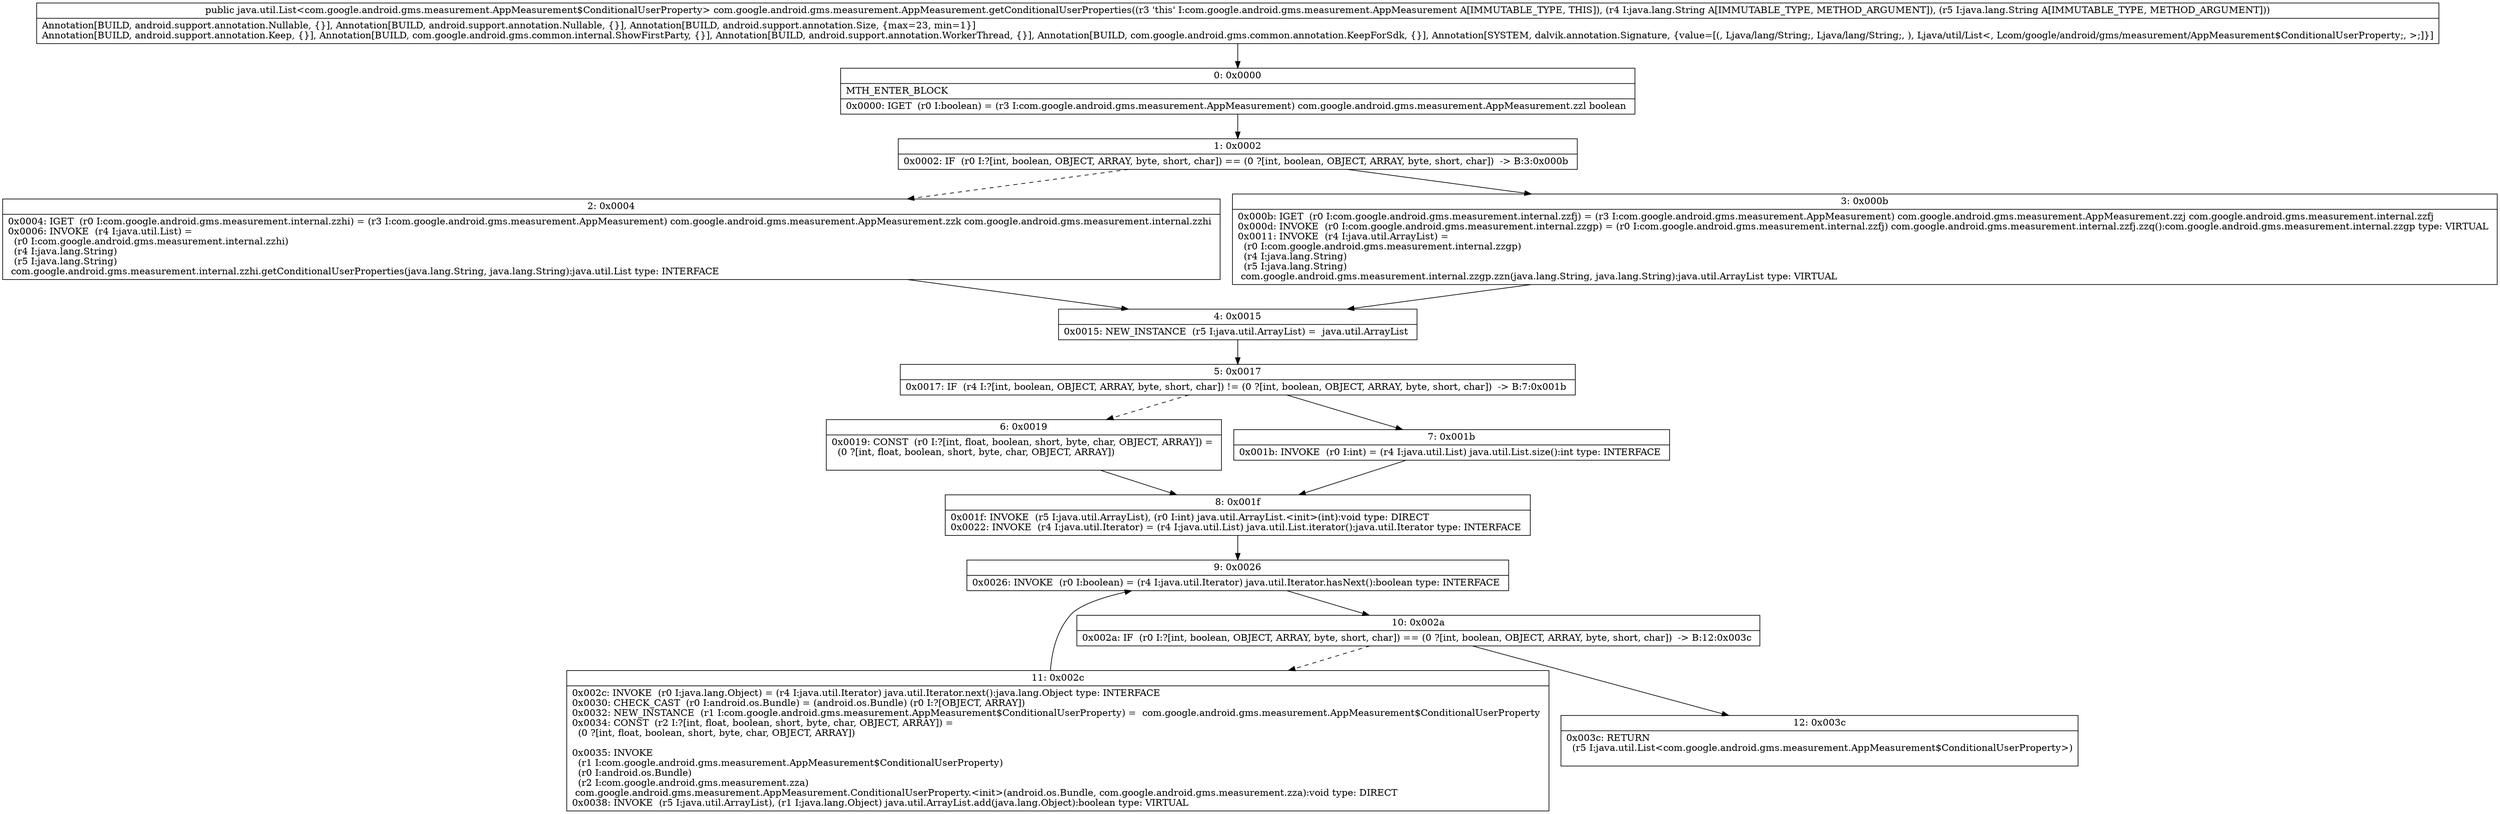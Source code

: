 digraph "CFG forcom.google.android.gms.measurement.AppMeasurement.getConditionalUserProperties(Ljava\/lang\/String;Ljava\/lang\/String;)Ljava\/util\/List;" {
Node_0 [shape=record,label="{0\:\ 0x0000|MTH_ENTER_BLOCK\l|0x0000: IGET  (r0 I:boolean) = (r3 I:com.google.android.gms.measurement.AppMeasurement) com.google.android.gms.measurement.AppMeasurement.zzl boolean \l}"];
Node_1 [shape=record,label="{1\:\ 0x0002|0x0002: IF  (r0 I:?[int, boolean, OBJECT, ARRAY, byte, short, char]) == (0 ?[int, boolean, OBJECT, ARRAY, byte, short, char])  \-\> B:3:0x000b \l}"];
Node_2 [shape=record,label="{2\:\ 0x0004|0x0004: IGET  (r0 I:com.google.android.gms.measurement.internal.zzhi) = (r3 I:com.google.android.gms.measurement.AppMeasurement) com.google.android.gms.measurement.AppMeasurement.zzk com.google.android.gms.measurement.internal.zzhi \l0x0006: INVOKE  (r4 I:java.util.List) = \l  (r0 I:com.google.android.gms.measurement.internal.zzhi)\l  (r4 I:java.lang.String)\l  (r5 I:java.lang.String)\l com.google.android.gms.measurement.internal.zzhi.getConditionalUserProperties(java.lang.String, java.lang.String):java.util.List type: INTERFACE \l}"];
Node_3 [shape=record,label="{3\:\ 0x000b|0x000b: IGET  (r0 I:com.google.android.gms.measurement.internal.zzfj) = (r3 I:com.google.android.gms.measurement.AppMeasurement) com.google.android.gms.measurement.AppMeasurement.zzj com.google.android.gms.measurement.internal.zzfj \l0x000d: INVOKE  (r0 I:com.google.android.gms.measurement.internal.zzgp) = (r0 I:com.google.android.gms.measurement.internal.zzfj) com.google.android.gms.measurement.internal.zzfj.zzq():com.google.android.gms.measurement.internal.zzgp type: VIRTUAL \l0x0011: INVOKE  (r4 I:java.util.ArrayList) = \l  (r0 I:com.google.android.gms.measurement.internal.zzgp)\l  (r4 I:java.lang.String)\l  (r5 I:java.lang.String)\l com.google.android.gms.measurement.internal.zzgp.zzn(java.lang.String, java.lang.String):java.util.ArrayList type: VIRTUAL \l}"];
Node_4 [shape=record,label="{4\:\ 0x0015|0x0015: NEW_INSTANCE  (r5 I:java.util.ArrayList) =  java.util.ArrayList \l}"];
Node_5 [shape=record,label="{5\:\ 0x0017|0x0017: IF  (r4 I:?[int, boolean, OBJECT, ARRAY, byte, short, char]) != (0 ?[int, boolean, OBJECT, ARRAY, byte, short, char])  \-\> B:7:0x001b \l}"];
Node_6 [shape=record,label="{6\:\ 0x0019|0x0019: CONST  (r0 I:?[int, float, boolean, short, byte, char, OBJECT, ARRAY]) = \l  (0 ?[int, float, boolean, short, byte, char, OBJECT, ARRAY])\l \l}"];
Node_7 [shape=record,label="{7\:\ 0x001b|0x001b: INVOKE  (r0 I:int) = (r4 I:java.util.List) java.util.List.size():int type: INTERFACE \l}"];
Node_8 [shape=record,label="{8\:\ 0x001f|0x001f: INVOKE  (r5 I:java.util.ArrayList), (r0 I:int) java.util.ArrayList.\<init\>(int):void type: DIRECT \l0x0022: INVOKE  (r4 I:java.util.Iterator) = (r4 I:java.util.List) java.util.List.iterator():java.util.Iterator type: INTERFACE \l}"];
Node_9 [shape=record,label="{9\:\ 0x0026|0x0026: INVOKE  (r0 I:boolean) = (r4 I:java.util.Iterator) java.util.Iterator.hasNext():boolean type: INTERFACE \l}"];
Node_10 [shape=record,label="{10\:\ 0x002a|0x002a: IF  (r0 I:?[int, boolean, OBJECT, ARRAY, byte, short, char]) == (0 ?[int, boolean, OBJECT, ARRAY, byte, short, char])  \-\> B:12:0x003c \l}"];
Node_11 [shape=record,label="{11\:\ 0x002c|0x002c: INVOKE  (r0 I:java.lang.Object) = (r4 I:java.util.Iterator) java.util.Iterator.next():java.lang.Object type: INTERFACE \l0x0030: CHECK_CAST  (r0 I:android.os.Bundle) = (android.os.Bundle) (r0 I:?[OBJECT, ARRAY]) \l0x0032: NEW_INSTANCE  (r1 I:com.google.android.gms.measurement.AppMeasurement$ConditionalUserProperty) =  com.google.android.gms.measurement.AppMeasurement$ConditionalUserProperty \l0x0034: CONST  (r2 I:?[int, float, boolean, short, byte, char, OBJECT, ARRAY]) = \l  (0 ?[int, float, boolean, short, byte, char, OBJECT, ARRAY])\l \l0x0035: INVOKE  \l  (r1 I:com.google.android.gms.measurement.AppMeasurement$ConditionalUserProperty)\l  (r0 I:android.os.Bundle)\l  (r2 I:com.google.android.gms.measurement.zza)\l com.google.android.gms.measurement.AppMeasurement.ConditionalUserProperty.\<init\>(android.os.Bundle, com.google.android.gms.measurement.zza):void type: DIRECT \l0x0038: INVOKE  (r5 I:java.util.ArrayList), (r1 I:java.lang.Object) java.util.ArrayList.add(java.lang.Object):boolean type: VIRTUAL \l}"];
Node_12 [shape=record,label="{12\:\ 0x003c|0x003c: RETURN  \l  (r5 I:java.util.List\<com.google.android.gms.measurement.AppMeasurement$ConditionalUserProperty\>)\l \l}"];
MethodNode[shape=record,label="{public java.util.List\<com.google.android.gms.measurement.AppMeasurement$ConditionalUserProperty\> com.google.android.gms.measurement.AppMeasurement.getConditionalUserProperties((r3 'this' I:com.google.android.gms.measurement.AppMeasurement A[IMMUTABLE_TYPE, THIS]), (r4 I:java.lang.String A[IMMUTABLE_TYPE, METHOD_ARGUMENT]), (r5 I:java.lang.String A[IMMUTABLE_TYPE, METHOD_ARGUMENT]))  | Annotation[BUILD, android.support.annotation.Nullable, \{\}], Annotation[BUILD, android.support.annotation.Nullable, \{\}], Annotation[BUILD, android.support.annotation.Size, \{max=23, min=1\}]\lAnnotation[BUILD, android.support.annotation.Keep, \{\}], Annotation[BUILD, com.google.android.gms.common.internal.ShowFirstParty, \{\}], Annotation[BUILD, android.support.annotation.WorkerThread, \{\}], Annotation[BUILD, com.google.android.gms.common.annotation.KeepForSdk, \{\}], Annotation[SYSTEM, dalvik.annotation.Signature, \{value=[(, Ljava\/lang\/String;, Ljava\/lang\/String;, ), Ljava\/util\/List\<, Lcom\/google\/android\/gms\/measurement\/AppMeasurement$ConditionalUserProperty;, \>;]\}]\l}"];
MethodNode -> Node_0;
Node_0 -> Node_1;
Node_1 -> Node_2[style=dashed];
Node_1 -> Node_3;
Node_2 -> Node_4;
Node_3 -> Node_4;
Node_4 -> Node_5;
Node_5 -> Node_6[style=dashed];
Node_5 -> Node_7;
Node_6 -> Node_8;
Node_7 -> Node_8;
Node_8 -> Node_9;
Node_9 -> Node_10;
Node_10 -> Node_11[style=dashed];
Node_10 -> Node_12;
Node_11 -> Node_9;
}

